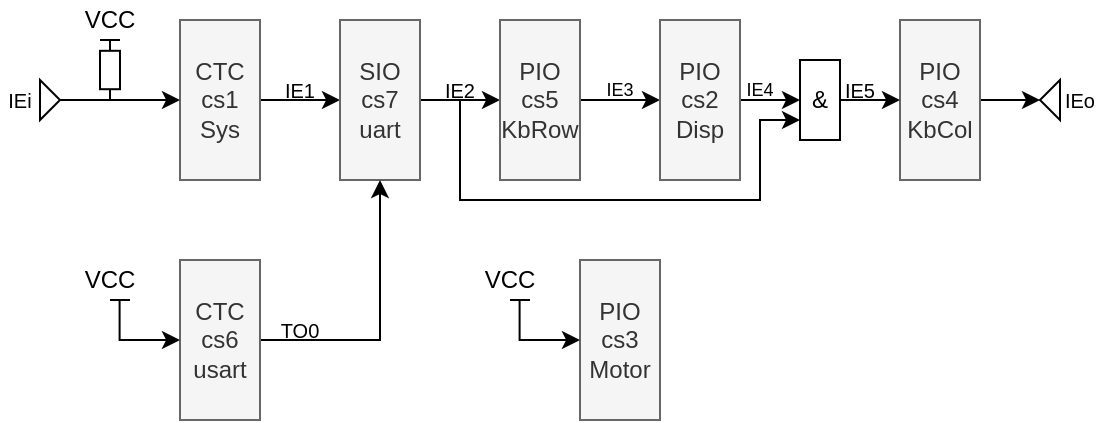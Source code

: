 <mxfile version="21.2.1" type="device" pages="2">
  <diagram name="INT Chain" id="pVeiws0xhU7a0nwYw0V9">
    <mxGraphModel dx="1418" dy="828" grid="1" gridSize="10" guides="1" tooltips="1" connect="1" arrows="1" fold="1" page="1" pageScale="1" pageWidth="827" pageHeight="1169" math="0" shadow="0">
      <root>
        <mxCell id="0" />
        <mxCell id="1" parent="0" />
        <mxCell id="uLyZbbT2JMtD4a8MixMj-12" style="edgeStyle=orthogonalEdgeStyle;rounded=0;orthogonalLoop=1;jettySize=auto;html=1;exitX=1;exitY=0.5;exitDx=0;exitDy=0;entryX=0;entryY=0.5;entryDx=0;entryDy=0;" parent="1" source="uLyZbbT2JMtD4a8MixMj-1" target="uLyZbbT2JMtD4a8MixMj-2" edge="1">
          <mxGeometry relative="1" as="geometry" />
        </mxCell>
        <mxCell id="uLyZbbT2JMtD4a8MixMj-1" value="CTC&lt;div&gt;cs1&lt;/div&gt;&lt;div&gt;Sys&lt;/div&gt;" style="rounded=0;whiteSpace=wrap;html=1;fillColor=#f5f5f5;strokeColor=#666666;fontColor=#333333;" parent="1" vertex="1">
          <mxGeometry x="240" y="240" width="40" height="80" as="geometry" />
        </mxCell>
        <mxCell id="uLyZbbT2JMtD4a8MixMj-11" style="edgeStyle=orthogonalEdgeStyle;rounded=0;orthogonalLoop=1;jettySize=auto;html=1;exitX=1;exitY=0.5;exitDx=0;exitDy=0;entryX=0;entryY=0.5;entryDx=0;entryDy=0;" parent="1" source="uLyZbbT2JMtD4a8MixMj-2" target="uLyZbbT2JMtD4a8MixMj-3" edge="1">
          <mxGeometry relative="1" as="geometry" />
        </mxCell>
        <mxCell id="uLyZbbT2JMtD4a8MixMj-13" style="edgeStyle=orthogonalEdgeStyle;rounded=0;orthogonalLoop=1;jettySize=auto;html=1;exitX=1;exitY=0.5;exitDx=0;exitDy=0;entryX=0;entryY=0.75;entryDx=0;entryDy=0;" parent="1" source="uLyZbbT2JMtD4a8MixMj-2" target="uLyZbbT2JMtD4a8MixMj-7" edge="1">
          <mxGeometry relative="1" as="geometry">
            <Array as="points">
              <mxPoint x="380" y="280" />
              <mxPoint x="380" y="330" />
              <mxPoint x="530" y="330" />
              <mxPoint x="530" y="290" />
            </Array>
          </mxGeometry>
        </mxCell>
        <mxCell id="uLyZbbT2JMtD4a8MixMj-2" value="SIO&lt;div&gt;cs7&lt;/div&gt;&lt;div&gt;uart&lt;/div&gt;" style="rounded=0;whiteSpace=wrap;html=1;fillColor=#f5f5f5;strokeColor=#666666;fontColor=#333333;" parent="1" vertex="1">
          <mxGeometry x="320" y="240" width="40" height="80" as="geometry" />
        </mxCell>
        <mxCell id="uLyZbbT2JMtD4a8MixMj-10" style="edgeStyle=orthogonalEdgeStyle;rounded=0;orthogonalLoop=1;jettySize=auto;html=1;exitX=1;exitY=0.5;exitDx=0;exitDy=0;" parent="1" source="uLyZbbT2JMtD4a8MixMj-3" target="uLyZbbT2JMtD4a8MixMj-4" edge="1">
          <mxGeometry relative="1" as="geometry" />
        </mxCell>
        <mxCell id="uLyZbbT2JMtD4a8MixMj-3" value="PIO&lt;div&gt;cs5&lt;/div&gt;&lt;div&gt;KbRow&lt;/div&gt;" style="rounded=0;whiteSpace=wrap;html=1;fillColor=#f5f5f5;strokeColor=#666666;fontColor=#333333;" parent="1" vertex="1">
          <mxGeometry x="400" y="240" width="40" height="80" as="geometry" />
        </mxCell>
        <mxCell id="uLyZbbT2JMtD4a8MixMj-9" style="edgeStyle=orthogonalEdgeStyle;rounded=0;orthogonalLoop=1;jettySize=auto;html=1;exitX=1;exitY=0.5;exitDx=0;exitDy=0;entryX=0;entryY=0.5;entryDx=0;entryDy=0;" parent="1" source="uLyZbbT2JMtD4a8MixMj-4" target="uLyZbbT2JMtD4a8MixMj-7" edge="1">
          <mxGeometry relative="1" as="geometry" />
        </mxCell>
        <mxCell id="uLyZbbT2JMtD4a8MixMj-4" value="PIO&lt;div&gt;cs2&lt;/div&gt;&lt;div&gt;Disp&lt;/div&gt;" style="rounded=0;whiteSpace=wrap;html=1;fillColor=#f5f5f5;strokeColor=#666666;fontColor=#333333;" parent="1" vertex="1">
          <mxGeometry x="480" y="240" width="40" height="80" as="geometry" />
        </mxCell>
        <mxCell id="uLyZbbT2JMtD4a8MixMj-19" style="edgeStyle=orthogonalEdgeStyle;rounded=0;orthogonalLoop=1;jettySize=auto;html=1;exitX=1;exitY=0.5;exitDx=0;exitDy=0;entryX=1;entryY=0.5;entryDx=0;entryDy=0;" parent="1" source="uLyZbbT2JMtD4a8MixMj-5" target="uLyZbbT2JMtD4a8MixMj-18" edge="1">
          <mxGeometry relative="1" as="geometry" />
        </mxCell>
        <mxCell id="uLyZbbT2JMtD4a8MixMj-5" value="PIO&lt;div&gt;cs4&lt;/div&gt;&lt;div&gt;KbCol&lt;/div&gt;" style="rounded=0;whiteSpace=wrap;html=1;fillColor=#f5f5f5;strokeColor=#666666;fontColor=#333333;" parent="1" vertex="1">
          <mxGeometry x="600" y="240" width="40" height="80" as="geometry" />
        </mxCell>
        <mxCell id="uLyZbbT2JMtD4a8MixMj-8" style="edgeStyle=orthogonalEdgeStyle;rounded=0;orthogonalLoop=1;jettySize=auto;html=1;exitX=1;exitY=0.5;exitDx=0;exitDy=0;entryX=0;entryY=0.5;entryDx=0;entryDy=0;" parent="1" source="uLyZbbT2JMtD4a8MixMj-7" target="uLyZbbT2JMtD4a8MixMj-5" edge="1">
          <mxGeometry relative="1" as="geometry" />
        </mxCell>
        <mxCell id="uLyZbbT2JMtD4a8MixMj-7" value="&amp;amp;" style="rounded=0;whiteSpace=wrap;html=1;" parent="1" vertex="1">
          <mxGeometry x="550" y="260" width="20" height="40" as="geometry" />
        </mxCell>
        <mxCell id="uLyZbbT2JMtD4a8MixMj-14" value="" style="pointerEvents=1;verticalLabelPosition=bottom;shadow=0;dashed=0;align=center;html=1;verticalAlign=top;shape=mxgraph.electrical.resistors.resistor_1;rotation=-90;" parent="1" vertex="1">
          <mxGeometry x="190" y="260" width="30" height="10" as="geometry" />
        </mxCell>
        <mxCell id="uLyZbbT2JMtD4a8MixMj-16" style="edgeStyle=orthogonalEdgeStyle;rounded=0;orthogonalLoop=1;jettySize=auto;html=1;exitX=1;exitY=0.5;exitDx=0;exitDy=0;entryX=0;entryY=0.5;entryDx=0;entryDy=0;" parent="1" source="uLyZbbT2JMtD4a8MixMj-15" target="uLyZbbT2JMtD4a8MixMj-1" edge="1">
          <mxGeometry relative="1" as="geometry" />
        </mxCell>
        <mxCell id="uLyZbbT2JMtD4a8MixMj-15" value="" style="triangle;whiteSpace=wrap;html=1;" parent="1" vertex="1">
          <mxGeometry x="170" y="270" width="10" height="20" as="geometry" />
        </mxCell>
        <mxCell id="uLyZbbT2JMtD4a8MixMj-18" value="" style="triangle;whiteSpace=wrap;html=1;direction=west;" parent="1" vertex="1">
          <mxGeometry x="670" y="270" width="10" height="20" as="geometry" />
        </mxCell>
        <mxCell id="uLyZbbT2JMtD4a8MixMj-21" value="" style="endArrow=none;html=1;rounded=0;" parent="1" edge="1">
          <mxGeometry width="50" height="50" relative="1" as="geometry">
            <mxPoint x="200" y="250" as="sourcePoint" />
            <mxPoint x="210" y="250" as="targetPoint" />
          </mxGeometry>
        </mxCell>
        <mxCell id="uLyZbbT2JMtD4a8MixMj-22" value="VCC" style="text;html=1;align=center;verticalAlign=middle;whiteSpace=wrap;rounded=0;" parent="1" vertex="1">
          <mxGeometry x="190" y="230" width="30" height="20" as="geometry" />
        </mxCell>
        <mxCell id="uLyZbbT2JMtD4a8MixMj-25" style="edgeStyle=orthogonalEdgeStyle;rounded=0;orthogonalLoop=1;jettySize=auto;html=1;entryX=0.5;entryY=1;entryDx=0;entryDy=0;" parent="1" source="uLyZbbT2JMtD4a8MixMj-23" target="uLyZbbT2JMtD4a8MixMj-2" edge="1">
          <mxGeometry relative="1" as="geometry" />
        </mxCell>
        <mxCell id="uLyZbbT2JMtD4a8MixMj-23" value="CTC&lt;div&gt;cs6&lt;/div&gt;&lt;div&gt;usart&lt;/div&gt;" style="rounded=0;whiteSpace=wrap;html=1;fillColor=#f5f5f5;strokeColor=#666666;fontColor=#333333;" parent="1" vertex="1">
          <mxGeometry x="240" y="360" width="40" height="80" as="geometry" />
        </mxCell>
        <mxCell id="uLyZbbT2JMtD4a8MixMj-24" value="PIO&lt;div&gt;cs3&lt;/div&gt;&lt;div&gt;Motor&lt;/div&gt;" style="rounded=0;whiteSpace=wrap;html=1;fillColor=#f5f5f5;strokeColor=#666666;fontColor=#333333;" parent="1" vertex="1">
          <mxGeometry x="440" y="360" width="40" height="80" as="geometry" />
        </mxCell>
        <mxCell id="uLyZbbT2JMtD4a8MixMj-26" value="" style="endArrow=none;html=1;rounded=0;" parent="1" edge="1">
          <mxGeometry width="50" height="50" relative="1" as="geometry">
            <mxPoint x="205" y="380" as="sourcePoint" />
            <mxPoint x="215" y="380" as="targetPoint" />
          </mxGeometry>
        </mxCell>
        <mxCell id="uLyZbbT2JMtD4a8MixMj-27" value="VCC" style="text;html=1;align=center;verticalAlign=middle;whiteSpace=wrap;rounded=0;" parent="1" vertex="1">
          <mxGeometry x="190" y="360" width="30" height="20" as="geometry" />
        </mxCell>
        <mxCell id="uLyZbbT2JMtD4a8MixMj-28" style="edgeStyle=orthogonalEdgeStyle;rounded=0;orthogonalLoop=1;jettySize=auto;html=1;exitX=0;exitY=0.5;exitDx=0;exitDy=0;entryX=0.66;entryY=1.005;entryDx=0;entryDy=0;entryPerimeter=0;endArrow=none;endFill=0;startArrow=classic;startFill=1;" parent="1" source="uLyZbbT2JMtD4a8MixMj-23" target="uLyZbbT2JMtD4a8MixMj-27" edge="1">
          <mxGeometry relative="1" as="geometry" />
        </mxCell>
        <mxCell id="uLyZbbT2JMtD4a8MixMj-31" value="&lt;font style=&quot;font-size: 10px;&quot;&gt;TO0&lt;/font&gt;" style="text;html=1;align=center;verticalAlign=middle;whiteSpace=wrap;rounded=0;fontSize=9;" parent="1" vertex="1">
          <mxGeometry x="290" y="390" width="20" height="10" as="geometry" />
        </mxCell>
        <mxCell id="uLyZbbT2JMtD4a8MixMj-32" value="&lt;font style=&quot;font-size: 10px;&quot;&gt;IEi&lt;/font&gt;" style="text;html=1;align=center;verticalAlign=middle;whiteSpace=wrap;rounded=0;fontSize=9;" parent="1" vertex="1">
          <mxGeometry x="150" y="275" width="20" height="10" as="geometry" />
        </mxCell>
        <mxCell id="uLyZbbT2JMtD4a8MixMj-34" value="&lt;font style=&quot;font-size: 10px;&quot;&gt;IE1&lt;/font&gt;" style="text;html=1;align=center;verticalAlign=middle;whiteSpace=wrap;rounded=0;fontSize=9;" parent="1" vertex="1">
          <mxGeometry x="290" y="270" width="20" height="10" as="geometry" />
        </mxCell>
        <mxCell id="uLyZbbT2JMtD4a8MixMj-35" value="&lt;font style=&quot;font-size: 10px;&quot;&gt;IE2&lt;/font&gt;" style="text;html=1;align=center;verticalAlign=middle;whiteSpace=wrap;rounded=0;fontSize=9;" parent="1" vertex="1">
          <mxGeometry x="370" y="270" width="20" height="10" as="geometry" />
        </mxCell>
        <mxCell id="uLyZbbT2JMtD4a8MixMj-36" value="IE3&lt;span style=&quot;color: rgba(0, 0, 0, 0); font-family: monospace; font-size: 0px; text-align: start; text-wrap: nowrap;&quot;&gt;%3CmxGraphModel%3E%3Croot%3E%3CmxCell%20id%3D%220%22%2F%3E%3CmxCell%20id%3D%221%22%20parent%3D%220%22%2F%3E%3CmxCell%20id%3D%222%22%20value%3D%22%26lt%3Bfont%20style%3D%26quot%3Bfont-size%3A%2010px%3B%26quot%3B%26gt%3BIEi%26lt%3B%2Ffont%26gt%3B%22%20style%3D%22text%3Bhtml%3D1%3Balign%3Dcenter%3BverticalAlign%3Dmiddle%3BwhiteSpace%3Dwrap%3Brounded%3D0%3BfontSize%3D9%3B%22%20vertex%3D%221%22%20parent%3D%221%22%3E%3CmxGeometry%20x%3D%22210%22%20y%3D%22270%22%20width%3D%2220%22%20height%3D%2210%22%20as%3D%22geometry%22%2F%3E%3C%2FmxCell%3E%3C%2Froot%3E%3C%2FmxGraphModel%3E&lt;/span&gt;" style="text;html=1;align=center;verticalAlign=middle;whiteSpace=wrap;rounded=0;fontSize=9;" parent="1" vertex="1">
          <mxGeometry x="450" y="270" width="20" height="10" as="geometry" />
        </mxCell>
        <mxCell id="uLyZbbT2JMtD4a8MixMj-37" value="IE4" style="text;html=1;align=center;verticalAlign=middle;whiteSpace=wrap;rounded=0;fontSize=9;" parent="1" vertex="1">
          <mxGeometry x="520" y="270" width="20" height="10" as="geometry" />
        </mxCell>
        <mxCell id="uLyZbbT2JMtD4a8MixMj-38" value="&lt;font style=&quot;font-size: 10px;&quot;&gt;IE5&lt;/font&gt;" style="text;html=1;align=center;verticalAlign=middle;whiteSpace=wrap;rounded=0;fontSize=9;" parent="1" vertex="1">
          <mxGeometry x="570" y="270" width="20" height="10" as="geometry" />
        </mxCell>
        <mxCell id="uLyZbbT2JMtD4a8MixMj-39" value="&lt;font style=&quot;font-size: 10px;&quot;&gt;IEo&lt;/font&gt;" style="text;html=1;align=center;verticalAlign=middle;whiteSpace=wrap;rounded=0;fontSize=9;" parent="1" vertex="1">
          <mxGeometry x="680" y="275" width="20" height="10" as="geometry" />
        </mxCell>
        <mxCell id="uLyZbbT2JMtD4a8MixMj-40" value="" style="endArrow=none;html=1;rounded=0;" parent="1" edge="1">
          <mxGeometry width="50" height="50" relative="1" as="geometry">
            <mxPoint x="405" y="380" as="sourcePoint" />
            <mxPoint x="415" y="380" as="targetPoint" />
          </mxGeometry>
        </mxCell>
        <mxCell id="uLyZbbT2JMtD4a8MixMj-41" value="VCC" style="text;html=1;align=center;verticalAlign=middle;whiteSpace=wrap;rounded=0;" parent="1" vertex="1">
          <mxGeometry x="390" y="360" width="30" height="20" as="geometry" />
        </mxCell>
        <mxCell id="uLyZbbT2JMtD4a8MixMj-42" style="edgeStyle=orthogonalEdgeStyle;rounded=0;orthogonalLoop=1;jettySize=auto;html=1;exitX=0;exitY=0.5;exitDx=0;exitDy=0;entryX=0.66;entryY=1.005;entryDx=0;entryDy=0;entryPerimeter=0;endArrow=none;endFill=0;startArrow=classic;startFill=1;" parent="1" target="uLyZbbT2JMtD4a8MixMj-41" edge="1">
          <mxGeometry relative="1" as="geometry">
            <mxPoint x="440" y="400" as="sourcePoint" />
          </mxGeometry>
        </mxCell>
      </root>
    </mxGraphModel>
  </diagram>
  <diagram id="3qtV2D6QC8WRxblDKvqE" name="Страница 2">
    <mxGraphModel dx="227" dy="1786" grid="1" gridSize="10" guides="1" tooltips="1" connect="1" arrows="1" fold="1" page="1" pageScale="1" pageWidth="1169" pageHeight="1654" math="0" shadow="0">
      <root>
        <mxCell id="0" />
        <mxCell id="1" parent="0" />
        <mxCell id="0lFUQKCt9tWRBDmIXA40-161" value="" style="rounded=0;whiteSpace=wrap;html=1;" parent="1" vertex="1">
          <mxGeometry x="150" y="-90" width="190" height="90" as="geometry" />
        </mxCell>
        <mxCell id="0lFUQKCt9tWRBDmIXA40-84" style="edgeStyle=orthogonalEdgeStyle;rounded=0;orthogonalLoop=1;jettySize=auto;html=1;exitX=0.5;exitY=1;exitDx=0;exitDy=0;entryX=0.265;entryY=-0.038;entryDx=0;entryDy=0;entryPerimeter=0;" parent="1" source="0lFUQKCt9tWRBDmIXA40-2" target="0lFUQKCt9tWRBDmIXA40-38" edge="1">
          <mxGeometry relative="1" as="geometry" />
        </mxCell>
        <mxCell id="CV6mvbsiMCkfMjd8S5vn-44" style="edgeStyle=orthogonalEdgeStyle;rounded=0;orthogonalLoop=1;jettySize=auto;html=1;exitX=0.5;exitY=0;exitDx=0;exitDy=0;entryX=0.5;entryY=0;entryDx=0;entryDy=0;" parent="1" source="0lFUQKCt9tWRBDmIXA40-2" target="0lFUQKCt9tWRBDmIXA40-37" edge="1">
          <mxGeometry relative="1" as="geometry" />
        </mxCell>
        <mxCell id="0lFUQKCt9tWRBDmIXA40-2" value="CTC&lt;div&gt;cs1&lt;/div&gt;&lt;div&gt;Sys&lt;/div&gt;" style="rounded=0;whiteSpace=wrap;html=1;fillColor=#f5f5f5;strokeColor=#666666;fontColor=#333333;" parent="1" vertex="1">
          <mxGeometry x="240" y="80" width="40" height="80" as="geometry" />
        </mxCell>
        <mxCell id="0lFUQKCt9tWRBDmIXA40-90" style="edgeStyle=orthogonalEdgeStyle;rounded=0;orthogonalLoop=1;jettySize=auto;html=1;exitX=0.5;exitY=1;exitDx=0;exitDy=0;entryX=0.972;entryY=-0.181;entryDx=0;entryDy=0;entryPerimeter=0;" parent="1" source="0lFUQKCt9tWRBDmIXA40-5" target="0lFUQKCt9tWRBDmIXA40-38" edge="1">
          <mxGeometry relative="1" as="geometry" />
        </mxCell>
        <mxCell id="CV6mvbsiMCkfMjd8S5vn-70" style="edgeStyle=orthogonalEdgeStyle;rounded=0;orthogonalLoop=1;jettySize=auto;html=1;exitX=1;exitY=0.5;exitDx=0;exitDy=0;entryX=0;entryY=0.5;entryDx=0;entryDy=0;" parent="1" source="0lFUQKCt9tWRBDmIXA40-5" target="CV6mvbsiMCkfMjd8S5vn-69" edge="1">
          <mxGeometry relative="1" as="geometry">
            <Array as="points">
              <mxPoint x="780" y="120" />
              <mxPoint x="780" y="120" />
            </Array>
          </mxGeometry>
        </mxCell>
        <mxCell id="0lFUQKCt9tWRBDmIXA40-5" value="SIO&lt;div&gt;cs7&lt;/div&gt;&lt;div&gt;uart&lt;/div&gt;" style="rounded=0;whiteSpace=wrap;html=1;fillColor=#e1d5e7;strokeColor=#9673a6;" parent="1" vertex="1">
          <mxGeometry x="720" y="80" width="40" height="80" as="geometry" />
        </mxCell>
        <mxCell id="0lFUQKCt9tWRBDmIXA40-44" style="edgeStyle=orthogonalEdgeStyle;rounded=0;orthogonalLoop=1;jettySize=auto;html=1;exitX=0.5;exitY=0;exitDx=0;exitDy=0;entryX=0.5;entryY=1;entryDx=0;entryDy=0;" parent="1" source="0lFUQKCt9tWRBDmIXA40-7" target="0lFUQKCt9tWRBDmIXA40-42" edge="1">
          <mxGeometry relative="1" as="geometry" />
        </mxCell>
        <mxCell id="0lFUQKCt9tWRBDmIXA40-46" style="edgeStyle=orthogonalEdgeStyle;rounded=0;orthogonalLoop=1;jettySize=auto;html=1;exitX=0.5;exitY=0;exitDx=0;exitDy=0;entryX=0.5;entryY=1;entryDx=0;entryDy=0;" parent="1" source="0lFUQKCt9tWRBDmIXA40-7" target="0lFUQKCt9tWRBDmIXA40-43" edge="1">
          <mxGeometry relative="1" as="geometry" />
        </mxCell>
        <mxCell id="0lFUQKCt9tWRBDmIXA40-88" style="edgeStyle=orthogonalEdgeStyle;rounded=0;orthogonalLoop=1;jettySize=auto;html=1;exitX=0.5;exitY=1;exitDx=0;exitDy=0;entryX=0.736;entryY=0;entryDx=0;entryDy=0;entryPerimeter=0;" parent="1" source="0lFUQKCt9tWRBDmIXA40-7" target="0lFUQKCt9tWRBDmIXA40-38" edge="1">
          <mxGeometry relative="1" as="geometry" />
        </mxCell>
        <mxCell id="5LBfQkNzWHgMpl-Exuhz-2" style="edgeStyle=orthogonalEdgeStyle;rounded=0;orthogonalLoop=1;jettySize=auto;html=1;exitX=0.75;exitY=0;exitDx=0;exitDy=0;entryX=0;entryY=0.5;entryDx=0;entryDy=0;" edge="1" parent="1" source="0lFUQKCt9tWRBDmIXA40-7" target="5LBfQkNzWHgMpl-Exuhz-1">
          <mxGeometry relative="1" as="geometry">
            <Array as="points">
              <mxPoint x="590" y="70" />
              <mxPoint x="620" y="70" />
              <mxPoint x="620" />
            </Array>
          </mxGeometry>
        </mxCell>
        <mxCell id="0lFUQKCt9tWRBDmIXA40-7" value="PIO&lt;div&gt;cs5&lt;/div&gt;&lt;div&gt;KbRow&lt;/div&gt;" style="rounded=0;whiteSpace=wrap;html=1;fillColor=#fff2cc;strokeColor=#d6b656;" parent="1" vertex="1">
          <mxGeometry x="560" y="80" width="40" height="80" as="geometry" />
        </mxCell>
        <mxCell id="0lFUQKCt9tWRBDmIXA40-85" style="edgeStyle=orthogonalEdgeStyle;rounded=0;orthogonalLoop=1;jettySize=auto;html=1;exitX=0.5;exitY=1;exitDx=0;exitDy=0;entryX=0.382;entryY=-0.086;entryDx=0;entryDy=0;entryPerimeter=0;" parent="1" source="0lFUQKCt9tWRBDmIXA40-9" target="0lFUQKCt9tWRBDmIXA40-38" edge="1">
          <mxGeometry relative="1" as="geometry" />
        </mxCell>
        <mxCell id="0lFUQKCt9tWRBDmIXA40-263" style="edgeStyle=orthogonalEdgeStyle;rounded=0;orthogonalLoop=1;jettySize=auto;html=1;exitX=0.75;exitY=0;exitDx=0;exitDy=0;" parent="1" source="0lFUQKCt9tWRBDmIXA40-9" target="0lFUQKCt9tWRBDmIXA40-255" edge="1">
          <mxGeometry relative="1" as="geometry" />
        </mxCell>
        <mxCell id="0lFUQKCt9tWRBDmIXA40-264" style="edgeStyle=orthogonalEdgeStyle;rounded=0;orthogonalLoop=1;jettySize=auto;html=1;exitX=0.25;exitY=0;exitDx=0;exitDy=0;" parent="1" source="0lFUQKCt9tWRBDmIXA40-9" target="0lFUQKCt9tWRBDmIXA40-257" edge="1">
          <mxGeometry relative="1" as="geometry">
            <Array as="points">
              <mxPoint x="330" y="50" />
              <mxPoint x="245" y="50" />
            </Array>
          </mxGeometry>
        </mxCell>
        <mxCell id="0lFUQKCt9tWRBDmIXA40-9" value="PIO&lt;div&gt;cs2&lt;/div&gt;&lt;div&gt;Disp&lt;/div&gt;" style="rounded=0;whiteSpace=wrap;html=1;fillColor=#f5f5f5;strokeColor=#666666;fontColor=#333333;" parent="1" vertex="1">
          <mxGeometry x="320" y="80" width="40" height="80" as="geometry" />
        </mxCell>
        <mxCell id="0lFUQKCt9tWRBDmIXA40-47" style="edgeStyle=orthogonalEdgeStyle;rounded=0;orthogonalLoop=1;jettySize=auto;html=1;exitX=0.75;exitY=0;exitDx=0;exitDy=0;entryX=0;entryY=0.5;entryDx=0;entryDy=0;endArrow=none;endFill=0;startArrow=classic;startFill=1;" parent="1" source="0lFUQKCt9tWRBDmIXA40-11" target="0lFUQKCt9tWRBDmIXA40-42" edge="1">
          <mxGeometry relative="1" as="geometry">
            <Array as="points">
              <mxPoint x="510" y="20" />
            </Array>
          </mxGeometry>
        </mxCell>
        <mxCell id="0lFUQKCt9tWRBDmIXA40-48" style="edgeStyle=orthogonalEdgeStyle;rounded=0;orthogonalLoop=1;jettySize=auto;html=1;exitX=0.25;exitY=0;exitDx=0;exitDy=0;entryX=0;entryY=0.5;entryDx=0;entryDy=0;" parent="1" source="0lFUQKCt9tWRBDmIXA40-11" target="0lFUQKCt9tWRBDmIXA40-43" edge="1">
          <mxGeometry relative="1" as="geometry">
            <Array as="points">
              <mxPoint x="490" y="-60" />
            </Array>
          </mxGeometry>
        </mxCell>
        <mxCell id="0lFUQKCt9tWRBDmIXA40-87" style="edgeStyle=orthogonalEdgeStyle;rounded=0;orthogonalLoop=1;jettySize=auto;html=1;exitX=0.5;exitY=1;exitDx=0;exitDy=0;entryX=0.618;entryY=0;entryDx=0;entryDy=0;entryPerimeter=0;" parent="1" source="0lFUQKCt9tWRBDmIXA40-11" target="0lFUQKCt9tWRBDmIXA40-38" edge="1">
          <mxGeometry relative="1" as="geometry" />
        </mxCell>
        <mxCell id="0lFUQKCt9tWRBDmIXA40-11" value="PIO&lt;div&gt;cs4&lt;/div&gt;&lt;div&gt;KbCol&lt;/div&gt;" style="rounded=0;whiteSpace=wrap;html=1;fillColor=#fff2cc;strokeColor=#d6b656;" parent="1" vertex="1">
          <mxGeometry x="480" y="80" width="40" height="80" as="geometry" />
        </mxCell>
        <mxCell id="0lFUQKCt9tWRBDmIXA40-70" style="edgeStyle=orthogonalEdgeStyle;rounded=0;orthogonalLoop=1;jettySize=auto;html=1;exitX=0.5;exitY=0;exitDx=0;exitDy=0;entryX=0.5;entryY=0;entryDx=0;entryDy=0;" parent="1" source="0lFUQKCt9tWRBDmIXA40-21" target="0lFUQKCt9tWRBDmIXA40-5" edge="1">
          <mxGeometry relative="1" as="geometry" />
        </mxCell>
        <mxCell id="0lFUQKCt9tWRBDmIXA40-89" style="edgeStyle=orthogonalEdgeStyle;rounded=0;orthogonalLoop=1;jettySize=auto;html=1;exitX=0.5;exitY=1;exitDx=0;exitDy=0;entryX=0.853;entryY=0;entryDx=0;entryDy=0;entryPerimeter=0;" parent="1" source="0lFUQKCt9tWRBDmIXA40-21" target="0lFUQKCt9tWRBDmIXA40-38" edge="1">
          <mxGeometry relative="1" as="geometry" />
        </mxCell>
        <mxCell id="0lFUQKCt9tWRBDmIXA40-21" value="CTC&lt;div&gt;cs6&lt;/div&gt;&lt;div&gt;usart&lt;/div&gt;" style="rounded=0;whiteSpace=wrap;html=1;fillColor=#ffe6cc;strokeColor=#d79b00;" parent="1" vertex="1">
          <mxGeometry x="640" y="80" width="40" height="80" as="geometry" />
        </mxCell>
        <mxCell id="0lFUQKCt9tWRBDmIXA40-60" style="edgeStyle=orthogonalEdgeStyle;rounded=0;orthogonalLoop=1;jettySize=auto;html=1;exitX=0.25;exitY=0;exitDx=0;exitDy=0;entryX=0;entryY=1;entryDx=0;entryDy=0;" parent="1" source="0lFUQKCt9tWRBDmIXA40-22" target="0lFUQKCt9tWRBDmIXA40-59" edge="1">
          <mxGeometry relative="1" as="geometry" />
        </mxCell>
        <mxCell id="0lFUQKCt9tWRBDmIXA40-61" style="edgeStyle=orthogonalEdgeStyle;rounded=0;orthogonalLoop=1;jettySize=auto;html=1;exitX=0.75;exitY=0;exitDx=0;exitDy=0;entryX=1;entryY=1;entryDx=0;entryDy=0;" parent="1" source="0lFUQKCt9tWRBDmIXA40-22" target="0lFUQKCt9tWRBDmIXA40-59" edge="1">
          <mxGeometry relative="1" as="geometry" />
        </mxCell>
        <mxCell id="0lFUQKCt9tWRBDmIXA40-86" style="edgeStyle=orthogonalEdgeStyle;rounded=0;orthogonalLoop=1;jettySize=auto;html=1;exitX=0.5;exitY=1;exitDx=0;exitDy=0;entryX=0.5;entryY=0;entryDx=0;entryDy=0;" parent="1" source="0lFUQKCt9tWRBDmIXA40-22" target="0lFUQKCt9tWRBDmIXA40-38" edge="1">
          <mxGeometry relative="1" as="geometry" />
        </mxCell>
        <mxCell id="0lFUQKCt9tWRBDmIXA40-22" value="PIO&lt;div&gt;cs3&lt;/div&gt;&lt;div&gt;Motor&lt;/div&gt;" style="rounded=0;whiteSpace=wrap;html=1;fillColor=#f5f5f5;strokeColor=#666666;fontColor=#333333;" parent="1" vertex="1">
          <mxGeometry x="400" y="80" width="40" height="80" as="geometry" />
        </mxCell>
        <mxCell id="0lFUQKCt9tWRBDmIXA40-83" style="edgeStyle=orthogonalEdgeStyle;rounded=0;orthogonalLoop=1;jettySize=auto;html=1;exitX=0.5;exitY=1;exitDx=0;exitDy=0;entryX=0.147;entryY=-0.038;entryDx=0;entryDy=0;entryPerimeter=0;" parent="1" source="0lFUQKCt9tWRBDmIXA40-37" target="0lFUQKCt9tWRBDmIXA40-38" edge="1">
          <mxGeometry relative="1" as="geometry" />
        </mxCell>
        <mxCell id="CV6mvbsiMCkfMjd8S5vn-53" style="edgeStyle=orthogonalEdgeStyle;rounded=0;orthogonalLoop=1;jettySize=auto;html=1;exitX=1;exitY=0.5;exitDx=0;exitDy=0;entryX=0;entryY=0.5;entryDx=0;entryDy=0;" parent="1" source="0lFUQKCt9tWRBDmIXA40-37" target="0lFUQKCt9tWRBDmIXA40-2" edge="1">
          <mxGeometry relative="1" as="geometry" />
        </mxCell>
        <mxCell id="CV6mvbsiMCkfMjd8S5vn-56" style="edgeStyle=orthogonalEdgeStyle;rounded=0;orthogonalLoop=1;jettySize=auto;html=1;exitX=0;exitY=0.5;exitDx=0;exitDy=0;entryX=1;entryY=0.5;entryDx=0;entryDy=0;" parent="1" source="0lFUQKCt9tWRBDmIXA40-37" target="0lFUQKCt9tWRBDmIXA40-41" edge="1">
          <mxGeometry relative="1" as="geometry" />
        </mxCell>
        <mxCell id="0lFUQKCt9tWRBDmIXA40-37" value="CPU&lt;br&gt;U880" style="rounded=0;whiteSpace=wrap;html=1;fillColor=#dae8fc;strokeColor=#6c8ebf;" parent="1" vertex="1">
          <mxGeometry x="160" y="80" width="40" height="80" as="geometry" />
        </mxCell>
        <mxCell id="0lFUQKCt9tWRBDmIXA40-38" value="16 bit Address Line/8bit Data Line" style="rounded=0;whiteSpace=wrap;html=1;fontSize=10;" parent="1" vertex="1">
          <mxGeometry x="80" y="200" width="680" height="10" as="geometry" />
        </mxCell>
        <mxCell id="0lFUQKCt9tWRBDmIXA40-40" value="ROM&lt;br&gt;14KB" style="rounded=0;whiteSpace=wrap;html=1;fillColor=#d5e8d4;strokeColor=#82b366;" parent="1" vertex="1">
          <mxGeometry x="80" y="-40" width="40" height="80" as="geometry" />
        </mxCell>
        <mxCell id="0lFUQKCt9tWRBDmIXA40-82" style="edgeStyle=orthogonalEdgeStyle;rounded=0;orthogonalLoop=1;jettySize=auto;html=1;exitX=0.5;exitY=1;exitDx=0;exitDy=0;entryX=0.029;entryY=-0.133;entryDx=0;entryDy=0;entryPerimeter=0;" parent="1" source="0lFUQKCt9tWRBDmIXA40-41" target="0lFUQKCt9tWRBDmIXA40-38" edge="1">
          <mxGeometry relative="1" as="geometry" />
        </mxCell>
        <mxCell id="0lFUQKCt9tWRBDmIXA40-41" value="RAM&lt;br&gt;8KB" style="rounded=0;whiteSpace=wrap;html=1;fillColor=#d5e8d4;strokeColor=#82b366;" parent="1" vertex="1">
          <mxGeometry x="80" y="80" width="40" height="80" as="geometry" />
        </mxCell>
        <mxCell id="0lFUQKCt9tWRBDmIXA40-42" value="[А-Я&lt;br&gt;0-9]" style="rounded=0;whiteSpace=wrap;html=1;" parent="1" vertex="1">
          <mxGeometry x="560" width="40" height="40" as="geometry" />
        </mxCell>
        <mxCell id="0lFUQKCt9tWRBDmIXA40-43" value="CMD" style="rounded=0;whiteSpace=wrap;html=1;" parent="1" vertex="1">
          <mxGeometry x="560" y="-80" width="40" height="40" as="geometry" />
        </mxCell>
        <mxCell id="0lFUQKCt9tWRBDmIXA40-49" value="A" style="text;html=1;strokeColor=none;fillColor=none;align=center;verticalAlign=middle;whiteSpace=wrap;rounded=0;" parent="1" vertex="1">
          <mxGeometry x="540" y="50" width="60" height="30" as="geometry" />
        </mxCell>
        <mxCell id="0lFUQKCt9tWRBDmIXA40-50" value="B" style="text;html=1;strokeColor=none;fillColor=none;align=center;verticalAlign=middle;whiteSpace=wrap;rounded=0;" parent="1" vertex="1">
          <mxGeometry x="490" y="50" width="60" height="30" as="geometry" />
        </mxCell>
        <mxCell id="0lFUQKCt9tWRBDmIXA40-54" value="A" style="text;html=1;strokeColor=none;fillColor=none;align=center;verticalAlign=middle;whiteSpace=wrap;rounded=0;" parent="1" vertex="1">
          <mxGeometry x="450" y="50" width="60" height="30" as="geometry" />
        </mxCell>
        <mxCell id="0lFUQKCt9tWRBDmIXA40-69" style="edgeStyle=orthogonalEdgeStyle;rounded=0;orthogonalLoop=1;jettySize=auto;html=1;exitX=1;exitY=0.5;exitDx=0;exitDy=0;entryX=-0.006;entryY=0.121;entryDx=0;entryDy=0;entryPerimeter=0;" parent="1" source="0lFUQKCt9tWRBDmIXA40-55" target="0lFUQKCt9tWRBDmIXA40-59" edge="1">
          <mxGeometry relative="1" as="geometry" />
        </mxCell>
        <mxCell id="0lFUQKCt9tWRBDmIXA40-55" value="&lt;font style=&quot;font-size: 20px;&quot;&gt;M&lt;/font&gt;" style="verticalLabelPosition=middle;shadow=0;dashed=0;align=center;html=1;verticalAlign=middle;strokeWidth=1;shape=ellipse;fontSize=32;perimeter=ellipsePerimeter;" parent="1" vertex="1">
          <mxGeometry x="370" y="-75" width="30" height="30" as="geometry" />
        </mxCell>
        <mxCell id="0lFUQKCt9tWRBDmIXA40-65" style="edgeStyle=orthogonalEdgeStyle;rounded=0;orthogonalLoop=1;jettySize=auto;html=1;exitX=0;exitY=0.5;exitDx=0;exitDy=0;entryX=0.994;entryY=0.115;entryDx=0;entryDy=0;entryPerimeter=0;" parent="1" source="0lFUQKCt9tWRBDmIXA40-56" target="0lFUQKCt9tWRBDmIXA40-59" edge="1">
          <mxGeometry relative="1" as="geometry" />
        </mxCell>
        <mxCell id="0lFUQKCt9tWRBDmIXA40-56" value="&lt;font style=&quot;font-size: 20px;&quot;&gt;M&lt;/font&gt;" style="verticalLabelPosition=middle;shadow=0;dashed=0;align=center;html=1;verticalAlign=middle;strokeWidth=1;shape=ellipse;fontSize=32;perimeter=ellipsePerimeter;" parent="1" vertex="1">
          <mxGeometry x="440" y="-75" width="30" height="30" as="geometry" />
        </mxCell>
        <mxCell id="0lFUQKCt9tWRBDmIXA40-67" style="edgeStyle=orthogonalEdgeStyle;rounded=0;orthogonalLoop=1;jettySize=auto;html=1;exitX=1;exitY=0.5;exitDx=0;exitDy=0;entryX=-0.033;entryY=0.463;entryDx=0;entryDy=0;entryPerimeter=0;" parent="1" source="0lFUQKCt9tWRBDmIXA40-57" target="0lFUQKCt9tWRBDmIXA40-59" edge="1">
          <mxGeometry relative="1" as="geometry" />
        </mxCell>
        <mxCell id="0lFUQKCt9tWRBDmIXA40-57" value="&lt;font style=&quot;font-size: 20px;&quot;&gt;M&lt;/font&gt;" style="verticalLabelPosition=middle;shadow=0;dashed=0;align=center;html=1;verticalAlign=middle;strokeWidth=1;shape=ellipse;fontSize=32;perimeter=ellipsePerimeter;" parent="1" vertex="1">
          <mxGeometry x="370" y="-30" width="30" height="30" as="geometry" />
        </mxCell>
        <mxCell id="0lFUQKCt9tWRBDmIXA40-66" style="edgeStyle=orthogonalEdgeStyle;rounded=0;orthogonalLoop=1;jettySize=auto;html=1;exitX=0;exitY=0.5;exitDx=0;exitDy=0;entryX=1.036;entryY=0.461;entryDx=0;entryDy=0;entryPerimeter=0;" parent="1" source="0lFUQKCt9tWRBDmIXA40-58" target="0lFUQKCt9tWRBDmIXA40-59" edge="1">
          <mxGeometry relative="1" as="geometry" />
        </mxCell>
        <mxCell id="0lFUQKCt9tWRBDmIXA40-58" value="&lt;font style=&quot;font-size: 20px;&quot;&gt;M&lt;/font&gt;" style="verticalLabelPosition=middle;shadow=0;dashed=0;align=center;html=1;verticalAlign=middle;strokeWidth=1;shape=ellipse;fontSize=32;perimeter=ellipsePerimeter;" parent="1" vertex="1">
          <mxGeometry x="440" y="-30" width="30" height="30" as="geometry" />
        </mxCell>
        <mxCell id="0lFUQKCt9tWRBDmIXA40-59" value="Драйверы" style="rounded=0;whiteSpace=wrap;html=1;horizontal=0;" parent="1" vertex="1">
          <mxGeometry x="410" y="-75" width="20" height="130" as="geometry" />
        </mxCell>
        <mxCell id="0lFUQKCt9tWRBDmIXA40-62" value="A" style="text;html=1;strokeColor=none;fillColor=none;align=center;verticalAlign=middle;whiteSpace=wrap;rounded=0;" parent="1" vertex="1">
          <mxGeometry x="370" y="50" width="60" height="30" as="geometry" />
        </mxCell>
        <mxCell id="0lFUQKCt9tWRBDmIXA40-63" value="B" style="text;html=1;strokeColor=none;fillColor=none;align=center;verticalAlign=middle;whiteSpace=wrap;rounded=0;" parent="1" vertex="1">
          <mxGeometry x="410" y="50" width="60" height="30" as="geometry" />
        </mxCell>
        <mxCell id="0lFUQKCt9tWRBDmIXA40-71" value="RS-232" style="text;html=1;strokeColor=none;fillColor=none;align=center;verticalAlign=middle;whiteSpace=wrap;rounded=0;" parent="1" vertex="1">
          <mxGeometry x="860" y="105" width="60" height="30" as="geometry" />
        </mxCell>
        <mxCell id="0lFUQKCt9tWRBDmIXA40-73" value="Debug ROM" style="rounded=0;whiteSpace=wrap;html=1;fillColor=#f8cecc;strokeColor=#b85450;" parent="1" vertex="1">
          <mxGeometry x="80" y="40" width="40" height="40" as="geometry" />
        </mxCell>
        <mxCell id="0lFUQKCt9tWRBDmIXA40-74" value="0000h" style="text;html=1;strokeColor=none;fillColor=none;align=center;verticalAlign=middle;whiteSpace=wrap;rounded=0;" parent="1" vertex="1">
          <mxGeometry x="30" y="-60" width="60" height="30" as="geometry" />
        </mxCell>
        <mxCell id="0lFUQKCt9tWRBDmIXA40-75" value="3800h" style="text;html=1;strokeColor=none;fillColor=none;align=center;verticalAlign=middle;whiteSpace=wrap;rounded=0;" parent="1" vertex="1">
          <mxGeometry x="30" y="20" width="60" height="30" as="geometry" />
        </mxCell>
        <mxCell id="0lFUQKCt9tWRBDmIXA40-76" value="4000h" style="text;html=1;strokeColor=none;fillColor=none;align=center;verticalAlign=middle;whiteSpace=wrap;rounded=0;" parent="1" vertex="1">
          <mxGeometry x="30" y="60" width="60" height="30" as="geometry" />
        </mxCell>
        <mxCell id="0lFUQKCt9tWRBDmIXA40-77" value="6000h" style="text;html=1;strokeColor=none;fillColor=none;align=center;verticalAlign=middle;whiteSpace=wrap;rounded=0;" parent="1" vertex="1">
          <mxGeometry x="30" y="135" width="60" height="30" as="geometry" />
        </mxCell>
        <mxCell id="0lFUQKCt9tWRBDmIXA40-162" value="" style="pointerEvents=1;verticalLabelPosition=bottom;shadow=0;dashed=0;align=center;html=1;verticalAlign=top;shape=mxgraph.electrical.electro-mechanical.buzzer;rotation=90;" parent="1" vertex="1">
          <mxGeometry x="310" y="-85" width="20" height="20" as="geometry" />
        </mxCell>
        <mxCell id="0lFUQKCt9tWRBDmIXA40-234" value="" style="rounded=0;whiteSpace=wrap;html=1;strokeWidth=1;" parent="1" vertex="1">
          <mxGeometry x="160" y="-70" width="10" height="10" as="geometry" />
        </mxCell>
        <mxCell id="0lFUQKCt9tWRBDmIXA40-235" value="" style="rounded=0;whiteSpace=wrap;html=1;strokeWidth=1;" parent="1" vertex="1">
          <mxGeometry x="160" y="-80" width="10" height="10" as="geometry" />
        </mxCell>
        <mxCell id="0lFUQKCt9tWRBDmIXA40-236" value="" style="rounded=0;whiteSpace=wrap;html=1;strokeWidth=1;" parent="1" vertex="1">
          <mxGeometry x="170" y="-80" width="10" height="10" as="geometry" />
        </mxCell>
        <mxCell id="0lFUQKCt9tWRBDmIXA40-237" value="" style="rounded=0;whiteSpace=wrap;html=1;strokeWidth=1;" parent="1" vertex="1">
          <mxGeometry x="190" y="-80" width="10" height="10" as="geometry" />
        </mxCell>
        <mxCell id="0lFUQKCt9tWRBDmIXA40-238" value="" style="rounded=0;whiteSpace=wrap;html=1;strokeWidth=1;" parent="1" vertex="1">
          <mxGeometry x="200" y="-80" width="10" height="10" as="geometry" />
        </mxCell>
        <mxCell id="0lFUQKCt9tWRBDmIXA40-239" value="" style="rounded=0;whiteSpace=wrap;html=1;strokeWidth=1;" parent="1" vertex="1">
          <mxGeometry x="200" y="-70" width="10" height="10" as="geometry" />
        </mxCell>
        <mxCell id="0lFUQKCt9tWRBDmIXA40-240" value="" style="rounded=0;whiteSpace=wrap;html=1;strokeWidth=1;" parent="1" vertex="1">
          <mxGeometry x="180" y="-70" width="10" height="10" as="geometry" />
        </mxCell>
        <mxCell id="0lFUQKCt9tWRBDmIXA40-241" value="" style="rounded=0;whiteSpace=wrap;html=1;strokeWidth=1;" parent="1" vertex="1">
          <mxGeometry x="170" y="-60" width="10" height="10" as="geometry" />
        </mxCell>
        <mxCell id="0lFUQKCt9tWRBDmIXA40-242" value="" style="rounded=0;whiteSpace=wrap;html=1;strokeWidth=1;" parent="1" vertex="1">
          <mxGeometry x="180" y="-60" width="10" height="10" as="geometry" />
        </mxCell>
        <mxCell id="0lFUQKCt9tWRBDmIXA40-243" value="" style="rounded=0;whiteSpace=wrap;html=1;strokeWidth=1;" parent="1" vertex="1">
          <mxGeometry x="190" y="-60" width="10" height="10" as="geometry" />
        </mxCell>
        <mxCell id="0lFUQKCt9tWRBDmIXA40-244" value="" style="rounded=0;whiteSpace=wrap;html=1;strokeWidth=1;" parent="1" vertex="1">
          <mxGeometry x="170" y="-50" width="10" height="10" as="geometry" />
        </mxCell>
        <mxCell id="0lFUQKCt9tWRBDmIXA40-245" value="" style="rounded=0;whiteSpace=wrap;html=1;strokeWidth=1;" parent="1" vertex="1">
          <mxGeometry x="180" y="-50" width="10" height="10" as="geometry" />
        </mxCell>
        <mxCell id="0lFUQKCt9tWRBDmIXA40-246" value="" style="rounded=0;whiteSpace=wrap;html=1;strokeWidth=1;" parent="1" vertex="1">
          <mxGeometry x="190" y="-50" width="10" height="10" as="geometry" />
        </mxCell>
        <mxCell id="0lFUQKCt9tWRBDmIXA40-248" value="" style="rounded=0;whiteSpace=wrap;html=1;strokeWidth=1;" parent="1" vertex="1">
          <mxGeometry x="170" y="-30" width="10" height="10" as="geometry" />
        </mxCell>
        <mxCell id="0lFUQKCt9tWRBDmIXA40-249" value="" style="rounded=0;whiteSpace=wrap;html=1;strokeWidth=1;" parent="1" vertex="1">
          <mxGeometry x="180" y="-30" width="10" height="10" as="geometry" />
        </mxCell>
        <mxCell id="0lFUQKCt9tWRBDmIXA40-250" value="" style="rounded=0;whiteSpace=wrap;html=1;strokeWidth=1;" parent="1" vertex="1">
          <mxGeometry x="190" y="-30" width="10" height="10" as="geometry" />
        </mxCell>
        <mxCell id="0lFUQKCt9tWRBDmIXA40-251" value="" style="rounded=0;whiteSpace=wrap;html=1;strokeWidth=1;" parent="1" vertex="1">
          <mxGeometry x="170" y="-20" width="10" height="10" as="geometry" />
        </mxCell>
        <mxCell id="0lFUQKCt9tWRBDmIXA40-252" value="" style="rounded=0;whiteSpace=wrap;html=1;strokeWidth=1;" parent="1" vertex="1">
          <mxGeometry x="180" y="-20" width="10" height="10" as="geometry" />
        </mxCell>
        <mxCell id="0lFUQKCt9tWRBDmIXA40-253" value="" style="rounded=0;whiteSpace=wrap;html=1;strokeWidth=1;" parent="1" vertex="1">
          <mxGeometry x="190" y="-20" width="10" height="10" as="geometry" />
        </mxCell>
        <mxCell id="0lFUQKCt9tWRBDmIXA40-218" value="" style="rounded=0;whiteSpace=wrap;html=1;strokeWidth=1;fillColor=#a20025;fontColor=#ffffff;strokeColor=#a20025;" parent="1" vertex="1">
          <mxGeometry x="160" y="-60" width="10" height="10" as="geometry" />
        </mxCell>
        <mxCell id="0lFUQKCt9tWRBDmIXA40-219" value="" style="rounded=0;whiteSpace=wrap;html=1;strokeWidth=1;fillColor=#a20025;fontColor=#ffffff;strokeColor=#a20025;" parent="1" vertex="1">
          <mxGeometry x="160" y="-50" width="10" height="10" as="geometry" />
        </mxCell>
        <mxCell id="0lFUQKCt9tWRBDmIXA40-220" value="" style="rounded=0;whiteSpace=wrap;html=1;strokeWidth=1;fillColor=#a20025;fontColor=#ffffff;strokeColor=#a20025;" parent="1" vertex="1">
          <mxGeometry x="160" y="-40" width="10" height="10" as="geometry" />
        </mxCell>
        <mxCell id="0lFUQKCt9tWRBDmIXA40-221" value="" style="rounded=0;whiteSpace=wrap;html=1;strokeWidth=1;fillColor=#a20025;fontColor=#ffffff;strokeColor=#a20025;" parent="1" vertex="1">
          <mxGeometry x="160" y="-30" width="10" height="10" as="geometry" />
        </mxCell>
        <mxCell id="0lFUQKCt9tWRBDmIXA40-222" value="" style="rounded=0;whiteSpace=wrap;html=1;strokeWidth=1;fillColor=#a20025;fontColor=#ffffff;strokeColor=#a20025;" parent="1" vertex="1">
          <mxGeometry x="160" y="-20" width="10" height="10" as="geometry" />
        </mxCell>
        <mxCell id="0lFUQKCt9tWRBDmIXA40-223" value="" style="rounded=0;whiteSpace=wrap;html=1;strokeWidth=1;fillColor=#a20025;fontColor=#ffffff;strokeColor=#a20025;" parent="1" vertex="1">
          <mxGeometry x="180" y="-80" width="10" height="10" as="geometry" />
        </mxCell>
        <mxCell id="0lFUQKCt9tWRBDmIXA40-224" value="" style="rounded=0;whiteSpace=wrap;html=1;strokeWidth=1;fillColor=#a20025;fontColor=#ffffff;strokeColor=#a20025;" parent="1" vertex="1">
          <mxGeometry x="170" y="-70" width="10" height="10" as="geometry" />
        </mxCell>
        <mxCell id="0lFUQKCt9tWRBDmIXA40-225" value="" style="rounded=0;whiteSpace=wrap;html=1;strokeWidth=1;fillColor=#a20025;fontColor=#ffffff;strokeColor=#a20025;" parent="1" vertex="1">
          <mxGeometry x="190" y="-70" width="10" height="10" as="geometry" />
        </mxCell>
        <mxCell id="0lFUQKCt9tWRBDmIXA40-226" value="" style="rounded=0;whiteSpace=wrap;html=1;strokeWidth=1;fillColor=#a20025;fontColor=#ffffff;strokeColor=#a20025;" parent="1" vertex="1">
          <mxGeometry x="200" y="-60" width="10" height="10" as="geometry" />
        </mxCell>
        <mxCell id="0lFUQKCt9tWRBDmIXA40-227" value="" style="rounded=0;whiteSpace=wrap;html=1;strokeWidth=1;fillColor=#a20025;fontColor=#ffffff;strokeColor=#a20025;" parent="1" vertex="1">
          <mxGeometry x="200" y="-50" width="10" height="10" as="geometry" />
        </mxCell>
        <mxCell id="0lFUQKCt9tWRBDmIXA40-228" value="" style="rounded=0;whiteSpace=wrap;html=1;strokeWidth=1;fillColor=#a20025;fontColor=#ffffff;strokeColor=#a20025;" parent="1" vertex="1">
          <mxGeometry x="200" y="-40" width="10" height="10" as="geometry" />
        </mxCell>
        <mxCell id="0lFUQKCt9tWRBDmIXA40-229" value="" style="rounded=0;whiteSpace=wrap;html=1;strokeWidth=1;fillColor=#a20025;fontColor=#ffffff;strokeColor=#a20025;" parent="1" vertex="1">
          <mxGeometry x="200" y="-30" width="10" height="10" as="geometry" />
        </mxCell>
        <mxCell id="0lFUQKCt9tWRBDmIXA40-230" value="" style="rounded=0;whiteSpace=wrap;html=1;strokeWidth=1;fillColor=#a20025;fontColor=#ffffff;strokeColor=#a20025;" parent="1" vertex="1">
          <mxGeometry x="200" y="-20" width="10" height="10" as="geometry" />
        </mxCell>
        <mxCell id="0lFUQKCt9tWRBDmIXA40-231" value="" style="rounded=0;whiteSpace=wrap;html=1;strokeWidth=1;fillColor=#a20025;fontColor=#ffffff;strokeColor=#a20025;" parent="1" vertex="1">
          <mxGeometry x="170" y="-40" width="10" height="10" as="geometry" />
        </mxCell>
        <mxCell id="0lFUQKCt9tWRBDmIXA40-232" value="" style="rounded=0;whiteSpace=wrap;html=1;strokeWidth=1;fillColor=#a20025;fontColor=#ffffff;strokeColor=#a20025;" parent="1" vertex="1">
          <mxGeometry x="180" y="-40" width="10" height="10" as="geometry" />
        </mxCell>
        <mxCell id="0lFUQKCt9tWRBDmIXA40-233" value="" style="rounded=0;whiteSpace=wrap;html=1;strokeWidth=1;fillColor=#a20025;fontColor=#ffffff;strokeColor=#a20025;" parent="1" vertex="1">
          <mxGeometry x="190" y="-40" width="10" height="10" as="geometry" />
        </mxCell>
        <mxCell id="0lFUQKCt9tWRBDmIXA40-259" style="edgeStyle=orthogonalEdgeStyle;rounded=0;orthogonalLoop=1;jettySize=auto;html=1;exitX=0;exitY=0.5;exitDx=0;exitDy=0;entryX=0.985;entryY=0.201;entryDx=0;entryDy=0;entryPerimeter=0;" parent="1" source="0lFUQKCt9tWRBDmIXA40-254" target="0lFUQKCt9tWRBDmIXA40-257" edge="1">
          <mxGeometry relative="1" as="geometry" />
        </mxCell>
        <mxCell id="0lFUQKCt9tWRBDmIXA40-254" value="ПЗУ" style="rounded=0;whiteSpace=wrap;html=1;" parent="1" vertex="1">
          <mxGeometry x="280" y="-60" width="50" height="20" as="geometry" />
        </mxCell>
        <mxCell id="0lFUQKCt9tWRBDmIXA40-260" style="edgeStyle=orthogonalEdgeStyle;rounded=0;orthogonalLoop=1;jettySize=auto;html=1;exitX=0.5;exitY=0;exitDx=0;exitDy=0;entryX=0.5;entryY=1;entryDx=0;entryDy=0;" parent="1" source="0lFUQKCt9tWRBDmIXA40-255" target="0lFUQKCt9tWRBDmIXA40-254" edge="1">
          <mxGeometry relative="1" as="geometry" />
        </mxCell>
        <mxCell id="0lFUQKCt9tWRBDmIXA40-255" value="ОЗУ" style="rounded=0;whiteSpace=wrap;html=1;" parent="1" vertex="1">
          <mxGeometry x="280" y="-30" width="50" height="20" as="geometry" />
        </mxCell>
        <mxCell id="0lFUQKCt9tWRBDmIXA40-256" value="Индикатор" style="text;html=1;strokeColor=none;fillColor=none;align=center;verticalAlign=middle;whiteSpace=wrap;rounded=0;" parent="1" vertex="1">
          <mxGeometry x="220" y="-100" width="60" height="30" as="geometry" />
        </mxCell>
        <mxCell id="0lFUQKCt9tWRBDmIXA40-258" style="edgeStyle=orthogonalEdgeStyle;rounded=0;orthogonalLoop=1;jettySize=auto;html=1;exitX=0;exitY=0.5;exitDx=0;exitDy=0;entryX=1;entryY=0.5;entryDx=0;entryDy=0;" parent="1" source="0lFUQKCt9tWRBDmIXA40-257" target="0lFUQKCt9tWRBDmIXA40-228" edge="1">
          <mxGeometry relative="1" as="geometry" />
        </mxCell>
        <mxCell id="0lFUQKCt9tWRBDmIXA40-257" value="&lt;font style=&quot;font-size: 6px;&quot;&gt;Динамическая индикация&lt;/font&gt;" style="rounded=0;whiteSpace=wrap;html=1;" parent="1" vertex="1">
          <mxGeometry x="220" y="-60" width="50" height="50" as="geometry" />
        </mxCell>
        <mxCell id="0lFUQKCt9tWRBDmIXA40-265" value="A" style="text;html=1;strokeColor=none;fillColor=none;align=center;verticalAlign=middle;whiteSpace=wrap;rounded=0;" parent="1" vertex="1">
          <mxGeometry x="330" y="50" width="60" height="30" as="geometry" />
        </mxCell>
        <mxCell id="0lFUQKCt9tWRBDmIXA40-266" value="B" style="text;html=1;strokeColor=none;fillColor=none;align=center;verticalAlign=middle;whiteSpace=wrap;rounded=0;" parent="1" vertex="1">
          <mxGeometry x="290" y="50" width="60" height="30" as="geometry" />
        </mxCell>
        <mxCell id="CV6mvbsiMCkfMjd8S5vn-37" value="Клавиатура" style="text;html=1;strokeColor=none;fillColor=none;align=center;verticalAlign=middle;whiteSpace=wrap;rounded=0;" parent="1" vertex="1">
          <mxGeometry x="550" y="-110" width="60" height="30" as="geometry" />
        </mxCell>
        <mxCell id="CV6mvbsiMCkfMjd8S5vn-38" style="edgeStyle=orthogonalEdgeStyle;rounded=0;orthogonalLoop=1;jettySize=auto;html=1;exitX=0.25;exitY=0;exitDx=0;exitDy=0;entryX=0;entryY=0.5;entryDx=0;entryDy=0;" parent="1" edge="1">
          <mxGeometry relative="1" as="geometry">
            <mxPoint x="490" y="80" as="sourcePoint" />
            <mxPoint x="560" y="-60" as="targetPoint" />
            <Array as="points">
              <mxPoint x="490" y="-60" />
            </Array>
          </mxGeometry>
        </mxCell>
        <mxCell id="CV6mvbsiMCkfMjd8S5vn-39" style="edgeStyle=orthogonalEdgeStyle;rounded=0;orthogonalLoop=1;jettySize=auto;html=1;exitX=0.25;exitY=0;exitDx=0;exitDy=0;entryX=0;entryY=0.5;entryDx=0;entryDy=0;" parent="1" edge="1">
          <mxGeometry relative="1" as="geometry">
            <mxPoint x="490" y="80" as="sourcePoint" />
            <mxPoint x="560" y="-60" as="targetPoint" />
            <Array as="points">
              <mxPoint x="490" y="-60" />
            </Array>
          </mxGeometry>
        </mxCell>
        <mxCell id="CV6mvbsiMCkfMjd8S5vn-40" style="edgeStyle=orthogonalEdgeStyle;rounded=0;orthogonalLoop=1;jettySize=auto;html=1;exitX=0.25;exitY=0;exitDx=0;exitDy=0;entryX=0;entryY=0.5;entryDx=0;entryDy=0;" parent="1" edge="1">
          <mxGeometry relative="1" as="geometry">
            <mxPoint x="490" y="80" as="sourcePoint" />
            <mxPoint x="560" y="-60" as="targetPoint" />
            <Array as="points">
              <mxPoint x="490" y="-60" />
            </Array>
          </mxGeometry>
        </mxCell>
        <mxCell id="CV6mvbsiMCkfMjd8S5vn-41" style="edgeStyle=orthogonalEdgeStyle;rounded=0;orthogonalLoop=1;jettySize=auto;html=1;exitX=0.25;exitY=0;exitDx=0;exitDy=0;entryX=0;entryY=0.5;entryDx=0;entryDy=0;startArrow=classic;startFill=1;endArrow=none;endFill=0;" parent="1" edge="1">
          <mxGeometry relative="1" as="geometry">
            <mxPoint x="490" y="80" as="sourcePoint" />
            <mxPoint x="560" y="-60" as="targetPoint" />
            <Array as="points">
              <mxPoint x="490" y="-60" />
            </Array>
          </mxGeometry>
        </mxCell>
        <mxCell id="CV6mvbsiMCkfMjd8S5vn-45" value="INT" style="text;html=1;strokeColor=none;fillColor=none;align=center;verticalAlign=middle;whiteSpace=wrap;rounded=0;" parent="1" vertex="1">
          <mxGeometry x="170" y="30" width="60" height="30" as="geometry" />
        </mxCell>
        <mxCell id="CV6mvbsiMCkfMjd8S5vn-46" value="00h-&lt;br&gt;03h" style="text;html=1;strokeColor=none;fillColor=none;align=center;verticalAlign=middle;whiteSpace=wrap;rounded=0;" parent="1" vertex="1">
          <mxGeometry x="250" y="160" width="60" height="30" as="geometry" />
        </mxCell>
        <mxCell id="CV6mvbsiMCkfMjd8S5vn-47" value="00h-&lt;br&gt;03h" style="text;html=1;strokeColor=none;fillColor=none;align=center;verticalAlign=middle;whiteSpace=wrap;rounded=0;" parent="1" vertex="1">
          <mxGeometry x="330" y="160" width="60" height="30" as="geometry" />
        </mxCell>
        <mxCell id="CV6mvbsiMCkfMjd8S5vn-48" value="08h-&lt;br&gt;0Bh" style="text;html=1;strokeColor=none;fillColor=none;align=center;verticalAlign=middle;whiteSpace=wrap;rounded=0;" parent="1" vertex="1">
          <mxGeometry x="410" y="160" width="60" height="30" as="geometry" />
        </mxCell>
        <mxCell id="CV6mvbsiMCkfMjd8S5vn-49" value="0Ch-&lt;br&gt;0Fh" style="text;html=1;strokeColor=none;fillColor=none;align=center;verticalAlign=middle;whiteSpace=wrap;rounded=0;" parent="1" vertex="1">
          <mxGeometry x="490" y="160" width="60" height="30" as="geometry" />
        </mxCell>
        <mxCell id="CV6mvbsiMCkfMjd8S5vn-50" value="10h&lt;br&gt;13h" style="text;html=1;strokeColor=none;fillColor=none;align=center;verticalAlign=middle;whiteSpace=wrap;rounded=0;" parent="1" vertex="1">
          <mxGeometry x="570" y="160" width="60" height="30" as="geometry" />
        </mxCell>
        <mxCell id="CV6mvbsiMCkfMjd8S5vn-51" value="14h-&lt;br&gt;17h" style="text;html=1;strokeColor=none;fillColor=none;align=center;verticalAlign=middle;whiteSpace=wrap;rounded=0;" parent="1" vertex="1">
          <mxGeometry x="650" y="160" width="60" height="30" as="geometry" />
        </mxCell>
        <mxCell id="CV6mvbsiMCkfMjd8S5vn-52" value="18h-&lt;br&gt;21h" style="text;html=1;strokeColor=none;fillColor=none;align=center;verticalAlign=middle;whiteSpace=wrap;rounded=0;" parent="1" vertex="1">
          <mxGeometry x="730" y="160" width="60" height="30" as="geometry" />
        </mxCell>
        <mxCell id="CV6mvbsiMCkfMjd8S5vn-54" value="IOreq" style="text;html=1;strokeColor=none;fillColor=none;align=center;verticalAlign=middle;whiteSpace=wrap;rounded=0;" parent="1" vertex="1">
          <mxGeometry x="190" y="90" width="60" height="30" as="geometry" />
        </mxCell>
        <mxCell id="CV6mvbsiMCkfMjd8S5vn-55" value="Mreq" style="text;html=1;strokeColor=none;fillColor=none;align=center;verticalAlign=middle;whiteSpace=wrap;rounded=0;" parent="1" vertex="1">
          <mxGeometry x="110" y="90" width="60" height="30" as="geometry" />
        </mxCell>
        <mxCell id="CV6mvbsiMCkfMjd8S5vn-57" value="PIO&lt;div&gt;cs2&lt;/div&gt;&lt;div&gt;Disp&lt;/div&gt;" style="rounded=0;whiteSpace=wrap;html=1;fillColor=#f5f5f5;strokeColor=#666666;fontColor=#333333;" parent="1" vertex="1">
          <mxGeometry x="320" y="80" width="40" height="80" as="geometry" />
        </mxCell>
        <mxCell id="CV6mvbsiMCkfMjd8S5vn-58" value="PIO&lt;div&gt;cs3&lt;/div&gt;&lt;div&gt;Motor&lt;/div&gt;" style="rounded=0;whiteSpace=wrap;html=1;fillColor=#f5f5f5;strokeColor=#666666;fontColor=#333333;" parent="1" vertex="1">
          <mxGeometry x="400" y="80" width="40" height="80" as="geometry" />
        </mxCell>
        <mxCell id="CV6mvbsiMCkfMjd8S5vn-59" value="PIO&lt;div&gt;cs2&lt;/div&gt;&lt;div&gt;Disp&lt;/div&gt;" style="rounded=0;whiteSpace=wrap;html=1;fillColor=#fff2cc;strokeColor=#d6b656;" parent="1" vertex="1">
          <mxGeometry x="320" y="80" width="40" height="80" as="geometry" />
        </mxCell>
        <mxCell id="CV6mvbsiMCkfMjd8S5vn-60" value="PIO&lt;div&gt;cs3&lt;/div&gt;&lt;div&gt;Motor&lt;/div&gt;" style="rounded=0;whiteSpace=wrap;html=1;fillColor=#fff2cc;strokeColor=#d6b656;" parent="1" vertex="1">
          <mxGeometry x="400" y="80" width="40" height="80" as="geometry" />
        </mxCell>
        <mxCell id="CV6mvbsiMCkfMjd8S5vn-61" value="CTC&lt;div&gt;cs1&lt;/div&gt;&lt;div&gt;Sys&lt;/div&gt;" style="rounded=0;whiteSpace=wrap;html=1;fillColor=#ffe6cc;strokeColor=#d79b00;" parent="1" vertex="1">
          <mxGeometry x="240" y="80" width="40" height="80" as="geometry" />
        </mxCell>
        <mxCell id="CV6mvbsiMCkfMjd8S5vn-63" style="edgeStyle=orthogonalEdgeStyle;rounded=0;orthogonalLoop=1;jettySize=auto;html=1;endArrow=none;endFill=0;startArrow=classic;startFill=1;" parent="1" source="CV6mvbsiMCkfMjd8S5vn-62" edge="1">
          <mxGeometry relative="1" as="geometry">
            <mxPoint x="880" y="-60" as="targetPoint" />
          </mxGeometry>
        </mxCell>
        <mxCell id="CV6mvbsiMCkfMjd8S5vn-65" style="edgeStyle=orthogonalEdgeStyle;rounded=0;orthogonalLoop=1;jettySize=auto;html=1;exitX=0;exitY=0.25;exitDx=0;exitDy=0;" parent="1" source="CV6mvbsiMCkfMjd8S5vn-62" edge="1">
          <mxGeometry relative="1" as="geometry">
            <mxPoint x="730" y="-71.4" as="targetPoint" />
          </mxGeometry>
        </mxCell>
        <mxCell id="CV6mvbsiMCkfMjd8S5vn-66" style="edgeStyle=orthogonalEdgeStyle;rounded=0;orthogonalLoop=1;jettySize=auto;html=1;exitX=0;exitY=0.75;exitDx=0;exitDy=0;" parent="1" source="CV6mvbsiMCkfMjd8S5vn-62" edge="1">
          <mxGeometry relative="1" as="geometry">
            <mxPoint x="730" y="-48.6" as="targetPoint" />
          </mxGeometry>
        </mxCell>
        <mxCell id="CV6mvbsiMCkfMjd8S5vn-75" style="edgeStyle=orthogonalEdgeStyle;rounded=0;orthogonalLoop=1;jettySize=auto;html=1;exitX=0.5;exitY=1;exitDx=0;exitDy=0;entryX=0.5;entryY=0;entryDx=0;entryDy=0;" parent="1" source="CV6mvbsiMCkfMjd8S5vn-62" target="CV6mvbsiMCkfMjd8S5vn-74" edge="1">
          <mxGeometry relative="1" as="geometry" />
        </mxCell>
        <mxCell id="CV6mvbsiMCkfMjd8S5vn-62" value="PSU" style="rounded=0;whiteSpace=wrap;html=1;" parent="1" vertex="1">
          <mxGeometry x="760" y="-82.5" width="60" height="45" as="geometry" />
        </mxCell>
        <mxCell id="CV6mvbsiMCkfMjd8S5vn-64" value="~220В" style="text;html=1;strokeColor=none;fillColor=none;align=center;verticalAlign=middle;whiteSpace=wrap;rounded=0;" parent="1" vertex="1">
          <mxGeometry x="830" y="-85" width="60" height="30" as="geometry" />
        </mxCell>
        <mxCell id="CV6mvbsiMCkfMjd8S5vn-67" value="+24В" style="text;html=1;strokeColor=none;fillColor=none;align=center;verticalAlign=middle;whiteSpace=wrap;rounded=0;" parent="1" vertex="1">
          <mxGeometry x="700" y="-100" width="60" height="30" as="geometry" />
        </mxCell>
        <mxCell id="CV6mvbsiMCkfMjd8S5vn-68" value="+5B" style="text;html=1;strokeColor=none;fillColor=none;align=center;verticalAlign=middle;whiteSpace=wrap;rounded=0;" parent="1" vertex="1">
          <mxGeometry x="700" y="-75" width="60" height="30" as="geometry" />
        </mxCell>
        <mxCell id="CV6mvbsiMCkfMjd8S5vn-71" style="edgeStyle=orthogonalEdgeStyle;rounded=0;orthogonalLoop=1;jettySize=auto;html=1;exitX=1;exitY=0.5;exitDx=0;exitDy=0;entryX=0;entryY=0.5;entryDx=0;entryDy=0;startArrow=classic;startFill=1;" parent="1" source="CV6mvbsiMCkfMjd8S5vn-69" target="0lFUQKCt9tWRBDmIXA40-71" edge="1">
          <mxGeometry relative="1" as="geometry" />
        </mxCell>
        <mxCell id="CV6mvbsiMCkfMjd8S5vn-69" value="" style="triangle;whiteSpace=wrap;html=1;" parent="1" vertex="1">
          <mxGeometry x="800" y="102.5" width="30" height="35" as="geometry" />
        </mxCell>
        <mxCell id="CV6mvbsiMCkfMjd8S5vn-72" style="edgeStyle=orthogonalEdgeStyle;rounded=0;orthogonalLoop=1;jettySize=auto;html=1;exitX=1;exitY=0.5;exitDx=0;exitDy=0;entryX=0;entryY=0.5;entryDx=0;entryDy=0;" parent="1" edge="1">
          <mxGeometry relative="1" as="geometry">
            <mxPoint x="760" y="120" as="sourcePoint" />
            <mxPoint x="800" y="120" as="targetPoint" />
            <Array as="points">
              <mxPoint x="780" y="120" />
              <mxPoint x="780" y="120" />
            </Array>
          </mxGeometry>
        </mxCell>
        <mxCell id="CV6mvbsiMCkfMjd8S5vn-73" style="edgeStyle=orthogonalEdgeStyle;rounded=0;orthogonalLoop=1;jettySize=auto;html=1;exitX=1;exitY=0.5;exitDx=0;exitDy=0;entryX=0;entryY=0.5;entryDx=0;entryDy=0;startArrow=classic;startFill=1;" parent="1" edge="1">
          <mxGeometry relative="1" as="geometry">
            <mxPoint x="760" y="120" as="sourcePoint" />
            <mxPoint x="800" y="120" as="targetPoint" />
            <Array as="points">
              <mxPoint x="780" y="120" />
              <mxPoint x="780" y="120" />
            </Array>
          </mxGeometry>
        </mxCell>
        <mxCell id="CV6mvbsiMCkfMjd8S5vn-76" style="edgeStyle=orthogonalEdgeStyle;rounded=0;orthogonalLoop=1;jettySize=auto;html=1;exitX=0.5;exitY=1;exitDx=0;exitDy=0;" parent="1" source="CV6mvbsiMCkfMjd8S5vn-74" target="CV6mvbsiMCkfMjd8S5vn-69" edge="1">
          <mxGeometry relative="1" as="geometry" />
        </mxCell>
        <mxCell id="CV6mvbsiMCkfMjd8S5vn-74" value="±12В" style="rounded=0;whiteSpace=wrap;html=1;" parent="1" vertex="1">
          <mxGeometry x="795" y="30" width="40" height="40" as="geometry" />
        </mxCell>
        <mxCell id="5LBfQkNzWHgMpl-Exuhz-4" style="edgeStyle=orthogonalEdgeStyle;rounded=0;orthogonalLoop=1;jettySize=auto;html=1;exitX=1;exitY=0.5;exitDx=0;exitDy=0;entryX=0;entryY=0.5;entryDx=0;entryDy=0;" edge="1" parent="1" source="5LBfQkNzWHgMpl-Exuhz-1" target="5LBfQkNzWHgMpl-Exuhz-5">
          <mxGeometry relative="1" as="geometry">
            <mxPoint x="700" as="targetPoint" />
          </mxGeometry>
        </mxCell>
        <mxCell id="5LBfQkNzWHgMpl-Exuhz-1" value="" style="triangle;whiteSpace=wrap;html=1;" vertex="1" parent="1">
          <mxGeometry x="645" y="-20" width="30" height="40" as="geometry" />
        </mxCell>
        <mxCell id="5LBfQkNzWHgMpl-Exuhz-3" value="B" style="text;html=1;strokeColor=none;fillColor=none;align=center;verticalAlign=middle;whiteSpace=wrap;rounded=0;" vertex="1" parent="1">
          <mxGeometry x="570" y="45" width="60" height="30" as="geometry" />
        </mxCell>
        <mxCell id="5LBfQkNzWHgMpl-Exuhz-5" value="Магнитофон" style="text;html=1;strokeColor=none;fillColor=none;align=center;verticalAlign=middle;whiteSpace=wrap;rounded=0;" vertex="1" parent="1">
          <mxGeometry x="700" y="-17.5" width="80" height="35" as="geometry" />
        </mxCell>
      </root>
    </mxGraphModel>
  </diagram>
</mxfile>
